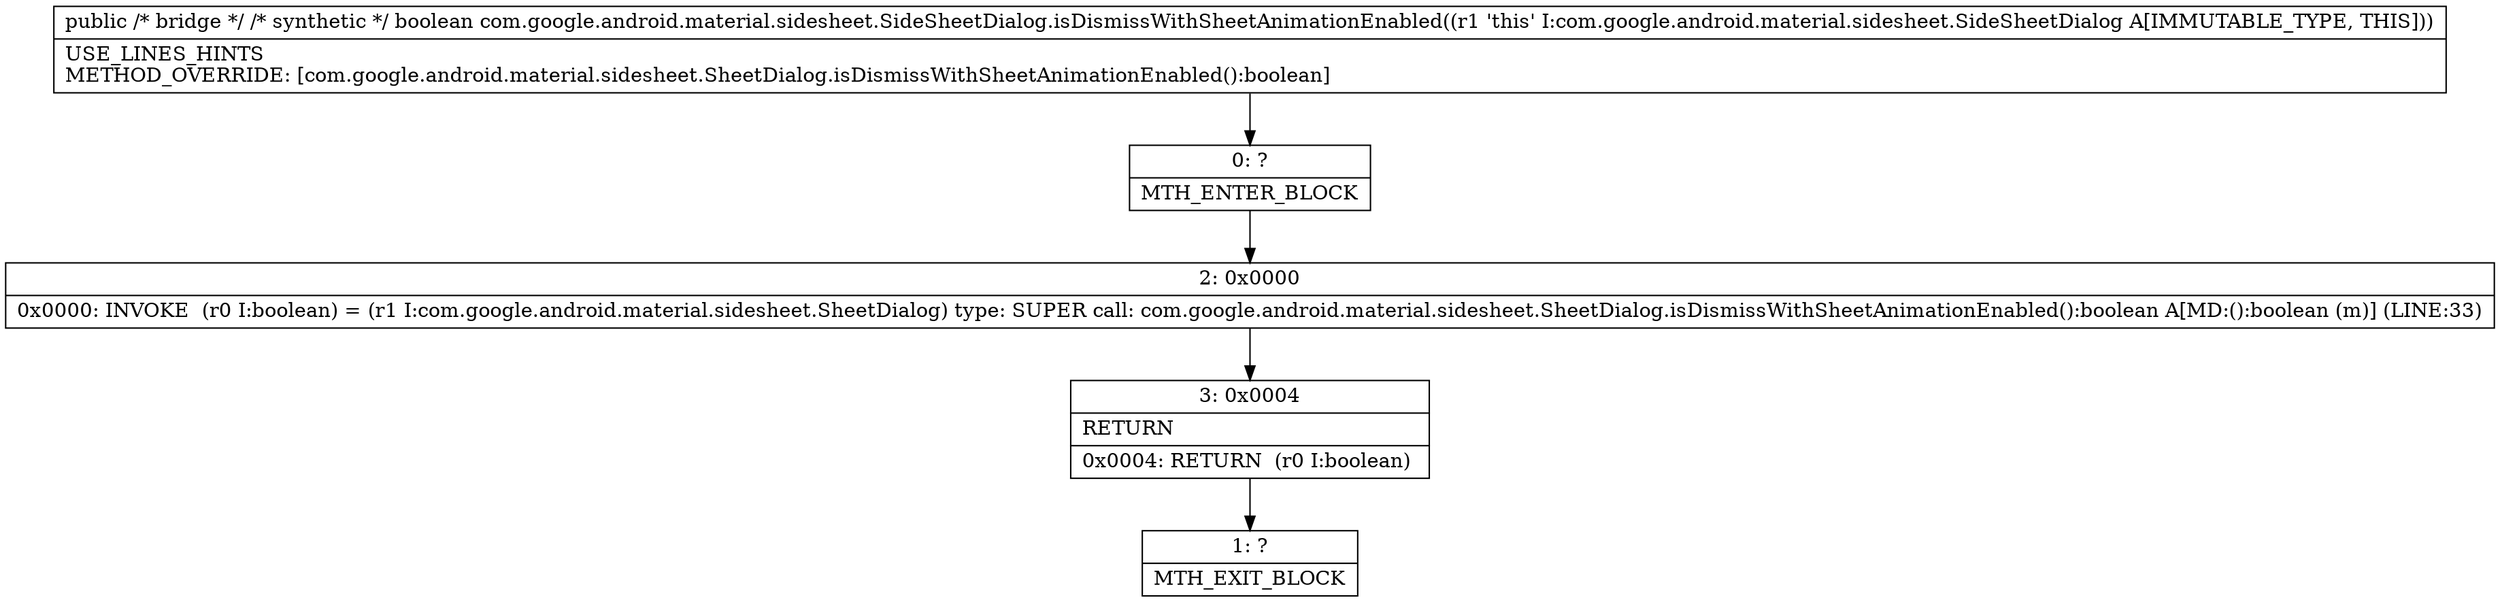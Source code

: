 digraph "CFG forcom.google.android.material.sidesheet.SideSheetDialog.isDismissWithSheetAnimationEnabled()Z" {
Node_0 [shape=record,label="{0\:\ ?|MTH_ENTER_BLOCK\l}"];
Node_2 [shape=record,label="{2\:\ 0x0000|0x0000: INVOKE  (r0 I:boolean) = (r1 I:com.google.android.material.sidesheet.SheetDialog) type: SUPER call: com.google.android.material.sidesheet.SheetDialog.isDismissWithSheetAnimationEnabled():boolean A[MD:():boolean (m)] (LINE:33)\l}"];
Node_3 [shape=record,label="{3\:\ 0x0004|RETURN\l|0x0004: RETURN  (r0 I:boolean) \l}"];
Node_1 [shape=record,label="{1\:\ ?|MTH_EXIT_BLOCK\l}"];
MethodNode[shape=record,label="{public \/* bridge *\/ \/* synthetic *\/ boolean com.google.android.material.sidesheet.SideSheetDialog.isDismissWithSheetAnimationEnabled((r1 'this' I:com.google.android.material.sidesheet.SideSheetDialog A[IMMUTABLE_TYPE, THIS]))  | USE_LINES_HINTS\lMETHOD_OVERRIDE: [com.google.android.material.sidesheet.SheetDialog.isDismissWithSheetAnimationEnabled():boolean]\l}"];
MethodNode -> Node_0;Node_0 -> Node_2;
Node_2 -> Node_3;
Node_3 -> Node_1;
}

